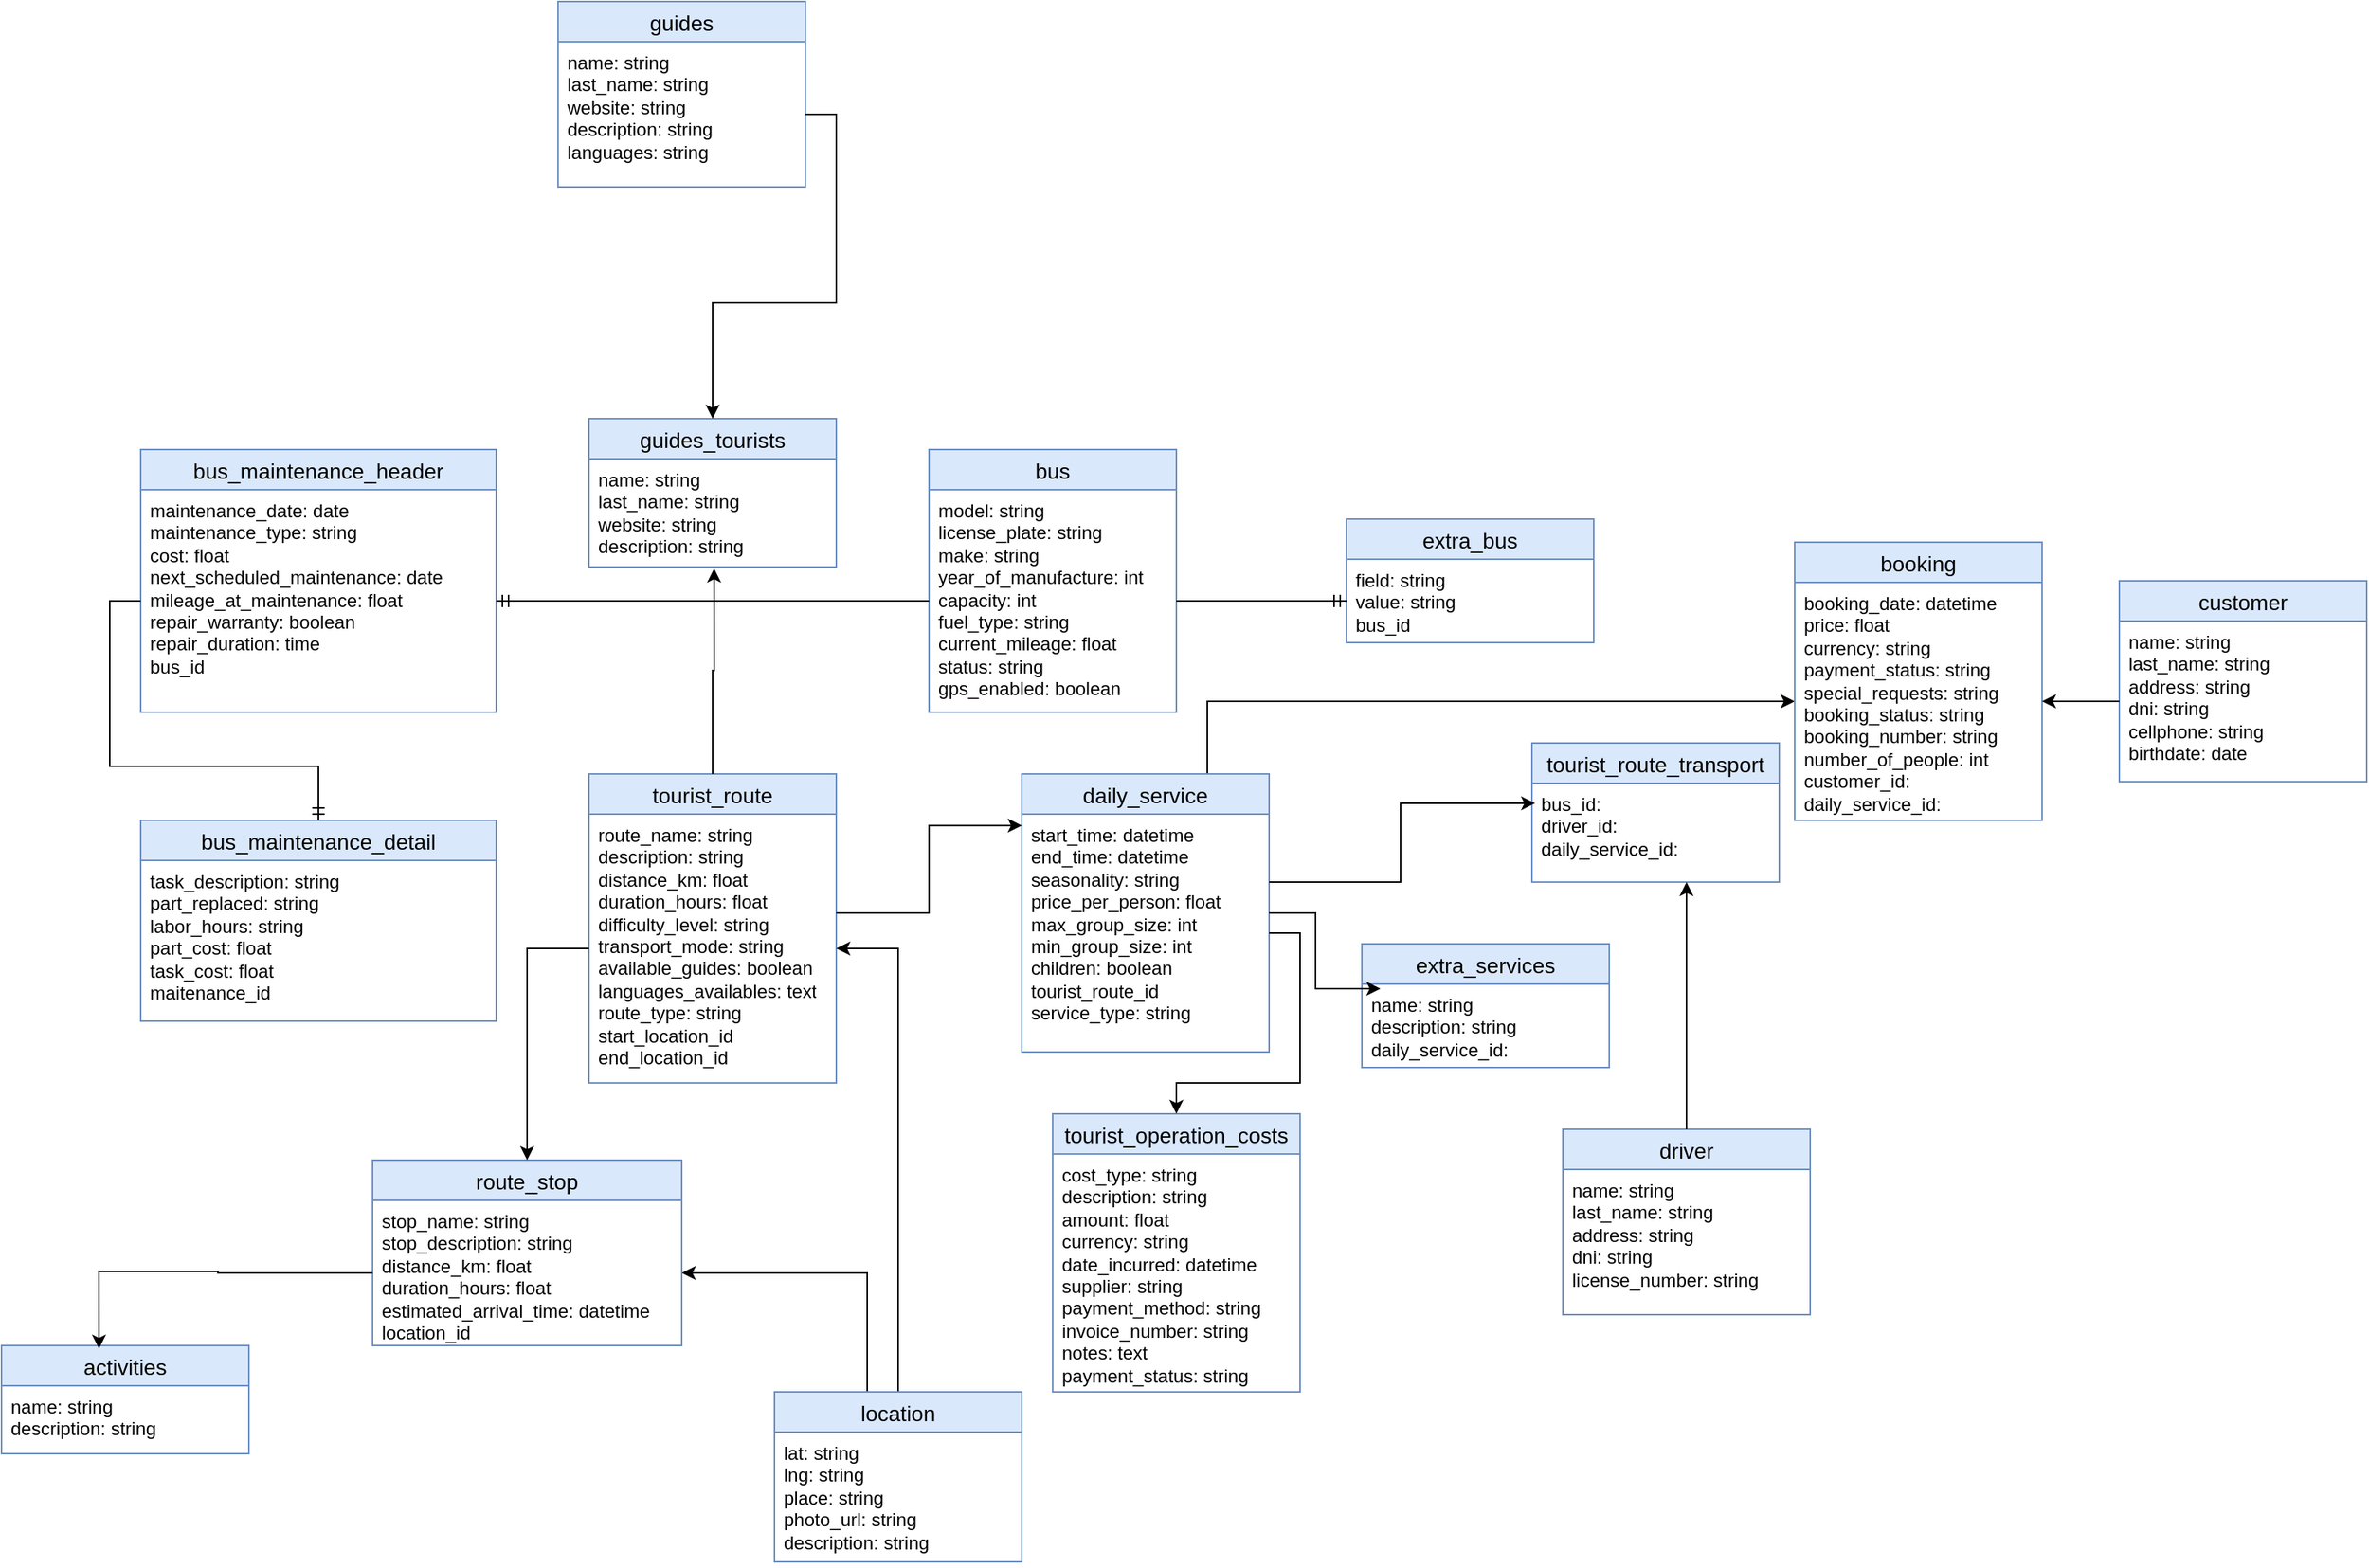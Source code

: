 <mxfile version="24.7.17" pages="2">
  <diagram name="OLTP" id="pw2DA1CM0hwheiT9RxUd">
    <mxGraphModel grid="1" page="1" gridSize="10" guides="1" tooltips="1" connect="1" arrows="1" fold="1" pageScale="1" pageWidth="827" pageHeight="1169" math="0" shadow="0">
      <root>
        <mxCell id="0" />
        <mxCell id="1" parent="0" />
        <mxCell id="cLJOF_U78zOqiGeqpjYq-3" value="driver" style="swimlane;fontStyle=0;childLayout=stackLayout;horizontal=1;startSize=26;horizontalStack=0;resizeParent=1;resizeParentMax=0;resizeLast=0;collapsible=1;marginBottom=0;align=center;fontSize=14;fillColor=#dae8fc;strokeColor=#6c8ebf;" vertex="1" parent="1">
          <mxGeometry x="990" y="490" width="160" height="120" as="geometry" />
        </mxCell>
        <mxCell id="cLJOF_U78zOqiGeqpjYq-4" value="name: string&lt;div&gt;last_name: string&lt;/div&gt;&lt;div&gt;address: string&lt;/div&gt;&lt;div&gt;dni: string&lt;/div&gt;&lt;div&gt;license_number: string&lt;/div&gt;" style="text;strokeColor=none;fillColor=none;spacingLeft=4;spacingRight=4;overflow=hidden;rotatable=0;points=[[0,0.5],[1,0.5]];portConstraint=eastwest;fontSize=12;whiteSpace=wrap;html=1;" vertex="1" parent="cLJOF_U78zOqiGeqpjYq-3">
          <mxGeometry y="26" width="160" height="94" as="geometry" />
        </mxCell>
        <mxCell id="cLJOF_U78zOqiGeqpjYq-7" value="customer" style="swimlane;fontStyle=0;childLayout=stackLayout;horizontal=1;startSize=26;horizontalStack=0;resizeParent=1;resizeParentMax=0;resizeLast=0;collapsible=1;marginBottom=0;align=center;fontSize=14;fillColor=#dae8fc;strokeColor=#6c8ebf;" vertex="1" parent="1">
          <mxGeometry x="1350" y="135" width="160" height="130" as="geometry" />
        </mxCell>
        <mxCell id="cLJOF_U78zOqiGeqpjYq-8" value="name: string&lt;div&gt;last_name: string&lt;/div&gt;&lt;div&gt;address: string&lt;/div&gt;&lt;div&gt;dni: string&lt;/div&gt;&lt;div&gt;cellphone: string&lt;/div&gt;&lt;div&gt;birthdate: date&lt;/div&gt;" style="text;strokeColor=none;fillColor=none;spacingLeft=4;spacingRight=4;overflow=hidden;rotatable=0;points=[[0,0.5],[1,0.5]];portConstraint=eastwest;fontSize=12;whiteSpace=wrap;html=1;" vertex="1" parent="cLJOF_U78zOqiGeqpjYq-7">
          <mxGeometry y="26" width="160" height="104" as="geometry" />
        </mxCell>
        <mxCell id="cLJOF_U78zOqiGeqpjYq-9" value="bus" style="swimlane;fontStyle=0;childLayout=stackLayout;horizontal=1;startSize=26;horizontalStack=0;resizeParent=1;resizeParentMax=0;resizeLast=0;collapsible=1;marginBottom=0;align=center;fontSize=14;fillColor=#dae8fc;strokeColor=#6c8ebf;" vertex="1" parent="1">
          <mxGeometry x="580" y="50" width="160" height="170" as="geometry" />
        </mxCell>
        <mxCell id="cLJOF_U78zOqiGeqpjYq-10" value="model: string&lt;div&gt;license_plate: string&lt;/div&gt;&lt;div&gt;make: string&lt;/div&gt;&lt;div&gt;year_of_manufacture: int&lt;/div&gt;&lt;div&gt;capacity: int&lt;/div&gt;&lt;div&gt;fuel_type: string&lt;/div&gt;&lt;div&gt;current_mileage: float&lt;/div&gt;&lt;div&gt;status: string&lt;/div&gt;&lt;div&gt;gps_enabled: boolean&lt;/div&gt;&lt;div&gt;&lt;br&gt;&lt;/div&gt;" style="text;strokeColor=none;fillColor=none;spacingLeft=4;spacingRight=4;overflow=hidden;rotatable=0;points=[[0,0.5],[1,0.5]];portConstraint=eastwest;fontSize=12;whiteSpace=wrap;html=1;" vertex="1" parent="cLJOF_U78zOqiGeqpjYq-9">
          <mxGeometry y="26" width="160" height="144" as="geometry" />
        </mxCell>
        <mxCell id="cLJOF_U78zOqiGeqpjYq-11" value="extra_bus" style="swimlane;fontStyle=0;childLayout=stackLayout;horizontal=1;startSize=26;horizontalStack=0;resizeParent=1;resizeParentMax=0;resizeLast=0;collapsible=1;marginBottom=0;align=center;fontSize=14;fillColor=#dae8fc;strokeColor=#6c8ebf;" vertex="1" parent="1">
          <mxGeometry x="850" y="95" width="160" height="80" as="geometry" />
        </mxCell>
        <mxCell id="cLJOF_U78zOqiGeqpjYq-12" value="field: string&lt;div&gt;value: string&lt;br&gt;&lt;div&gt;bus_id&lt;/div&gt;&lt;/div&gt;" style="text;strokeColor=none;fillColor=none;spacingLeft=4;spacingRight=4;overflow=hidden;rotatable=0;points=[[0,0.5],[1,0.5]];portConstraint=eastwest;fontSize=12;whiteSpace=wrap;html=1;" vertex="1" parent="cLJOF_U78zOqiGeqpjYq-11">
          <mxGeometry y="26" width="160" height="54" as="geometry" />
        </mxCell>
        <mxCell id="cLJOF_U78zOqiGeqpjYq-14" value="bus_maintenance_header" style="swimlane;fontStyle=0;childLayout=stackLayout;horizontal=1;startSize=26;horizontalStack=0;resizeParent=1;resizeParentMax=0;resizeLast=0;collapsible=1;marginBottom=0;align=center;fontSize=14;fillColor=#dae8fc;strokeColor=#6c8ebf;" vertex="1" parent="1">
          <mxGeometry x="70" y="50" width="230" height="170" as="geometry" />
        </mxCell>
        <mxCell id="cLJOF_U78zOqiGeqpjYq-15" value="&lt;div&gt;maintenance_date: date&lt;/div&gt;&lt;div&gt;maintenance_type: string&lt;/div&gt;&lt;div&gt;cost: float&lt;/div&gt;&lt;div&gt;next_scheduled_maintenance: date&lt;/div&gt;&lt;div&gt;mileage_at_maintenance: float&lt;/div&gt;&lt;div&gt;repair_warranty: boolean&lt;/div&gt;&lt;div&gt;repair_duration: time&lt;/div&gt;&lt;div&gt;bus_id&lt;/div&gt;" style="text;strokeColor=none;fillColor=none;spacingLeft=4;spacingRight=4;overflow=hidden;rotatable=0;points=[[0,0.5],[1,0.5]];portConstraint=eastwest;fontSize=12;whiteSpace=wrap;html=1;" vertex="1" parent="cLJOF_U78zOqiGeqpjYq-14">
          <mxGeometry y="26" width="230" height="144" as="geometry" />
        </mxCell>
        <mxCell id="cLJOF_U78zOqiGeqpjYq-16" value="bus_maintenance_detail" style="swimlane;fontStyle=0;childLayout=stackLayout;horizontal=1;startSize=26;horizontalStack=0;resizeParent=1;resizeParentMax=0;resizeLast=0;collapsible=1;marginBottom=0;align=center;fontSize=14;fillColor=#dae8fc;strokeColor=#6c8ebf;" vertex="1" parent="1">
          <mxGeometry x="70" y="290" width="230" height="130" as="geometry" />
        </mxCell>
        <mxCell id="cLJOF_U78zOqiGeqpjYq-17" value="task_description: string&lt;div&gt;part_replaced: string&lt;/div&gt;&lt;div&gt;labor_hours: string&lt;/div&gt;&lt;div&gt;part_cost: float&lt;/div&gt;&lt;div&gt;task_cost: float&lt;/div&gt;&lt;div&gt;maitenance_id&lt;/div&gt;" style="text;strokeColor=none;fillColor=none;spacingLeft=4;spacingRight=4;overflow=hidden;rotatable=0;points=[[0,0.5],[1,0.5]];portConstraint=eastwest;fontSize=12;whiteSpace=wrap;html=1;" vertex="1" parent="cLJOF_U78zOqiGeqpjYq-16">
          <mxGeometry y="26" width="230" height="104" as="geometry" />
        </mxCell>
        <mxCell id="cLJOF_U78zOqiGeqpjYq-18" style="edgeStyle=orthogonalEdgeStyle;rounded=0;orthogonalLoop=1;jettySize=auto;html=1;endArrow=ERmandOne;endFill=0;" edge="1" parent="1" source="cLJOF_U78zOqiGeqpjYq-15" target="cLJOF_U78zOqiGeqpjYq-16">
          <mxGeometry relative="1" as="geometry" />
        </mxCell>
        <mxCell id="cLJOF_U78zOqiGeqpjYq-19" style="edgeStyle=orthogonalEdgeStyle;rounded=0;orthogonalLoop=1;jettySize=auto;html=1;endArrow=ERmandOne;endFill=0;" edge="1" parent="1" source="cLJOF_U78zOqiGeqpjYq-10" target="cLJOF_U78zOqiGeqpjYq-15">
          <mxGeometry relative="1" as="geometry" />
        </mxCell>
        <mxCell id="cLJOF_U78zOqiGeqpjYq-20" style="edgeStyle=orthogonalEdgeStyle;rounded=0;orthogonalLoop=1;jettySize=auto;html=1;endArrow=ERmandOne;endFill=0;" edge="1" parent="1" source="cLJOF_U78zOqiGeqpjYq-10" target="cLJOF_U78zOqiGeqpjYq-12">
          <mxGeometry relative="1" as="geometry" />
        </mxCell>
        <mxCell id="cLJOF_U78zOqiGeqpjYq-21" value="tourist_route" style="swimlane;fontStyle=0;childLayout=stackLayout;horizontal=1;startSize=26;horizontalStack=0;resizeParent=1;resizeParentMax=0;resizeLast=0;collapsible=1;marginBottom=0;align=center;fontSize=14;fillColor=#dae8fc;strokeColor=#6c8ebf;" vertex="1" parent="1">
          <mxGeometry x="360" y="260" width="160" height="200" as="geometry" />
        </mxCell>
        <mxCell id="cLJOF_U78zOqiGeqpjYq-22" value="&lt;div&gt;route_name: string&lt;/div&gt;&lt;div&gt;description: string&lt;/div&gt;&lt;div&gt;distance_km: float&lt;/div&gt;&lt;div&gt;duration_hours: float&lt;/div&gt;&lt;div&gt;difficulty_level: string&lt;/div&gt;&lt;div&gt;transport_mode: string&lt;/div&gt;&lt;div&gt;available_guides: boolean&lt;/div&gt;&lt;div&gt;languages_availables: text&lt;/div&gt;&lt;div&gt;route_type: string&lt;/div&gt;&lt;div&gt;start_location_id&lt;/div&gt;&lt;div&gt;end_location_id&lt;/div&gt;&lt;div&gt;&lt;br&gt;&lt;/div&gt;" style="text;strokeColor=none;fillColor=none;spacingLeft=4;spacingRight=4;overflow=hidden;rotatable=0;points=[[0,0.5],[1,0.5]];portConstraint=eastwest;fontSize=12;whiteSpace=wrap;html=1;" vertex="1" parent="cLJOF_U78zOqiGeqpjYq-21">
          <mxGeometry y="26" width="160" height="174" as="geometry" />
        </mxCell>
        <mxCell id="cLJOF_U78zOqiGeqpjYq-37" style="edgeStyle=orthogonalEdgeStyle;rounded=0;orthogonalLoop=1;jettySize=auto;html=1;" edge="1" parent="1" source="cLJOF_U78zOqiGeqpjYq-23" target="cLJOF_U78zOqiGeqpjYq-22">
          <mxGeometry relative="1" as="geometry" />
        </mxCell>
        <mxCell id="cLJOF_U78zOqiGeqpjYq-38" style="edgeStyle=orthogonalEdgeStyle;rounded=0;orthogonalLoop=1;jettySize=auto;html=1;" edge="1" parent="1" source="cLJOF_U78zOqiGeqpjYq-23" target="cLJOF_U78zOqiGeqpjYq-27">
          <mxGeometry relative="1" as="geometry">
            <Array as="points">
              <mxPoint x="540" y="583" />
            </Array>
          </mxGeometry>
        </mxCell>
        <mxCell id="cLJOF_U78zOqiGeqpjYq-23" value="location" style="swimlane;fontStyle=0;childLayout=stackLayout;horizontal=1;startSize=26;horizontalStack=0;resizeParent=1;resizeParentMax=0;resizeLast=0;collapsible=1;marginBottom=0;align=center;fontSize=14;fillColor=#dae8fc;strokeColor=#6c8ebf;" vertex="1" parent="1">
          <mxGeometry x="480" y="660" width="160" height="110" as="geometry" />
        </mxCell>
        <mxCell id="cLJOF_U78zOqiGeqpjYq-24" value="&lt;div&gt;lat: string&lt;/div&gt;&lt;div&gt;lng: string&lt;/div&gt;&lt;div&gt;place: string&lt;/div&gt;&lt;div&gt;photo_url: string&lt;/div&gt;&lt;div&gt;description: string&lt;/div&gt;" style="text;strokeColor=none;fillColor=none;spacingLeft=4;spacingRight=4;overflow=hidden;rotatable=0;points=[[0,0.5],[1,0.5]];portConstraint=eastwest;fontSize=12;whiteSpace=wrap;html=1;" vertex="1" parent="cLJOF_U78zOqiGeqpjYq-23">
          <mxGeometry y="26" width="160" height="84" as="geometry" />
        </mxCell>
        <mxCell id="cLJOF_U78zOqiGeqpjYq-26" value="route_stop" style="swimlane;fontStyle=0;childLayout=stackLayout;horizontal=1;startSize=26;horizontalStack=0;resizeParent=1;resizeParentMax=0;resizeLast=0;collapsible=1;marginBottom=0;align=center;fontSize=14;fillColor=#dae8fc;strokeColor=#6c8ebf;" vertex="1" parent="1">
          <mxGeometry x="220" y="510" width="200" height="120" as="geometry" />
        </mxCell>
        <mxCell id="cLJOF_U78zOqiGeqpjYq-27" value="&lt;div&gt;stop_name: string&lt;/div&gt;&lt;div&gt;stop_description: string&lt;/div&gt;&lt;div&gt;distance_km: float&lt;/div&gt;&lt;div&gt;duration_hours: float&lt;/div&gt;&lt;div&gt;estimated_arrival_time: datetime&lt;/div&gt;&lt;div&gt;location_id&lt;/div&gt;" style="text;strokeColor=none;fillColor=none;spacingLeft=4;spacingRight=4;overflow=hidden;rotatable=0;points=[[0,0.5],[1,0.5]];portConstraint=eastwest;fontSize=12;whiteSpace=wrap;html=1;" vertex="1" parent="cLJOF_U78zOqiGeqpjYq-26">
          <mxGeometry y="26" width="200" height="94" as="geometry" />
        </mxCell>
        <mxCell id="cLJOF_U78zOqiGeqpjYq-31" style="edgeStyle=orthogonalEdgeStyle;rounded=0;orthogonalLoop=1;jettySize=auto;html=1;" edge="1" parent="1" source="cLJOF_U78zOqiGeqpjYq-22" target="cLJOF_U78zOqiGeqpjYq-26">
          <mxGeometry relative="1" as="geometry" />
        </mxCell>
        <mxCell id="cLJOF_U78zOqiGeqpjYq-32" value="activities" style="swimlane;fontStyle=0;childLayout=stackLayout;horizontal=1;startSize=26;horizontalStack=0;resizeParent=1;resizeParentMax=0;resizeLast=0;collapsible=1;marginBottom=0;align=center;fontSize=14;fillColor=#dae8fc;strokeColor=#6c8ebf;" vertex="1" parent="1">
          <mxGeometry x="-20" y="630" width="160" height="70" as="geometry" />
        </mxCell>
        <mxCell id="cLJOF_U78zOqiGeqpjYq-33" value="name: string&lt;div&gt;description: string&lt;/div&gt;" style="text;strokeColor=none;fillColor=none;spacingLeft=4;spacingRight=4;overflow=hidden;rotatable=0;points=[[0,0.5],[1,0.5]];portConstraint=eastwest;fontSize=12;whiteSpace=wrap;html=1;" vertex="1" parent="cLJOF_U78zOqiGeqpjYq-32">
          <mxGeometry y="26" width="160" height="44" as="geometry" />
        </mxCell>
        <mxCell id="cLJOF_U78zOqiGeqpjYq-34" style="edgeStyle=orthogonalEdgeStyle;rounded=0;orthogonalLoop=1;jettySize=auto;html=1;entryX=0.394;entryY=0.029;entryDx=0;entryDy=0;entryPerimeter=0;" edge="1" parent="1" source="cLJOF_U78zOqiGeqpjYq-27" target="cLJOF_U78zOqiGeqpjYq-32">
          <mxGeometry relative="1" as="geometry">
            <Array as="points">
              <mxPoint x="120" y="583" />
              <mxPoint x="120" y="582" />
            </Array>
          </mxGeometry>
        </mxCell>
        <mxCell id="cLJOF_U78zOqiGeqpjYq-51" style="edgeStyle=orthogonalEdgeStyle;rounded=0;orthogonalLoop=1;jettySize=auto;html=1;entryX=0;entryY=0.5;entryDx=0;entryDy=0;" edge="1" parent="1" source="cLJOF_U78zOqiGeqpjYq-35" target="cLJOF_U78zOqiGeqpjYq-48">
          <mxGeometry relative="1" as="geometry">
            <Array as="points">
              <mxPoint x="760" y="213" />
            </Array>
          </mxGeometry>
        </mxCell>
        <mxCell id="cLJOF_U78zOqiGeqpjYq-35" value="daily_service" style="swimlane;fontStyle=0;childLayout=stackLayout;horizontal=1;startSize=26;horizontalStack=0;resizeParent=1;resizeParentMax=0;resizeLast=0;collapsible=1;marginBottom=0;align=center;fontSize=14;fillColor=#dae8fc;strokeColor=#6c8ebf;" vertex="1" parent="1">
          <mxGeometry x="640" y="260" width="160" height="180" as="geometry" />
        </mxCell>
        <mxCell id="cLJOF_U78zOqiGeqpjYq-36" value="start_time: datetime&lt;div&gt;end_time: datetime&lt;/div&gt;&lt;div&gt;seasonality: string&lt;/div&gt;&lt;div&gt;price_per_person: float&lt;/div&gt;&lt;div&gt;max_group_size: int&lt;/div&gt;&lt;div&gt;min_group_size: int&lt;/div&gt;&lt;div&gt;children: boolean&lt;/div&gt;&lt;div&gt;tourist_route_id&lt;/div&gt;&lt;div&gt;service_type: string&lt;/div&gt;" style="text;strokeColor=none;fillColor=none;spacingLeft=4;spacingRight=4;overflow=hidden;rotatable=0;points=[[0,0.5],[1,0.5]];portConstraint=eastwest;fontSize=12;whiteSpace=wrap;html=1;" vertex="1" parent="cLJOF_U78zOqiGeqpjYq-35">
          <mxGeometry y="26" width="160" height="154" as="geometry" />
        </mxCell>
        <mxCell id="cLJOF_U78zOqiGeqpjYq-39" style="edgeStyle=orthogonalEdgeStyle;rounded=0;orthogonalLoop=1;jettySize=auto;html=1;entryX=0;entryY=0.048;entryDx=0;entryDy=0;entryPerimeter=0;" edge="1" parent="1" source="cLJOF_U78zOqiGeqpjYq-22" target="cLJOF_U78zOqiGeqpjYq-36">
          <mxGeometry relative="1" as="geometry">
            <Array as="points">
              <mxPoint x="580" y="350" />
              <mxPoint x="580" y="293" />
            </Array>
          </mxGeometry>
        </mxCell>
        <mxCell id="cLJOF_U78zOqiGeqpjYq-40" value="tourist_route_transport" style="swimlane;fontStyle=0;childLayout=stackLayout;horizontal=1;startSize=26;horizontalStack=0;resizeParent=1;resizeParentMax=0;resizeLast=0;collapsible=1;marginBottom=0;align=center;fontSize=14;fillColor=#dae8fc;strokeColor=#6c8ebf;" vertex="1" parent="1">
          <mxGeometry x="970" y="240" width="160" height="90" as="geometry" />
        </mxCell>
        <mxCell id="cLJOF_U78zOqiGeqpjYq-41" value="bus_id:&lt;div&gt;driver_id:&lt;/div&gt;&lt;div&gt;daily_service_id:&lt;/div&gt;" style="text;strokeColor=none;fillColor=none;spacingLeft=4;spacingRight=4;overflow=hidden;rotatable=0;points=[[0,0.5],[1,0.5]];portConstraint=eastwest;fontSize=12;whiteSpace=wrap;html=1;" vertex="1" parent="cLJOF_U78zOqiGeqpjYq-40">
          <mxGeometry y="26" width="160" height="64" as="geometry" />
        </mxCell>
        <mxCell id="cLJOF_U78zOqiGeqpjYq-42" style="edgeStyle=orthogonalEdgeStyle;rounded=0;orthogonalLoop=1;jettySize=auto;html=1;entryX=0.013;entryY=0.203;entryDx=0;entryDy=0;entryPerimeter=0;" edge="1" parent="1" source="cLJOF_U78zOqiGeqpjYq-36" target="cLJOF_U78zOqiGeqpjYq-41">
          <mxGeometry relative="1" as="geometry">
            <Array as="points">
              <mxPoint x="885" y="330" />
              <mxPoint x="885" y="279" />
            </Array>
          </mxGeometry>
        </mxCell>
        <mxCell id="cLJOF_U78zOqiGeqpjYq-43" style="edgeStyle=orthogonalEdgeStyle;rounded=0;orthogonalLoop=1;jettySize=auto;html=1;" edge="1" parent="1" source="cLJOF_U78zOqiGeqpjYq-3">
          <mxGeometry relative="1" as="geometry">
            <mxPoint x="1070" y="330" as="targetPoint" />
            <Array as="points">
              <mxPoint x="1070" y="331" />
            </Array>
          </mxGeometry>
        </mxCell>
        <mxCell id="cLJOF_U78zOqiGeqpjYq-44" value="tourist_operation_costs" style="swimlane;fontStyle=0;childLayout=stackLayout;horizontal=1;startSize=26;horizontalStack=0;resizeParent=1;resizeParentMax=0;resizeLast=0;collapsible=1;marginBottom=0;align=center;fontSize=14;fillColor=#dae8fc;strokeColor=#6c8ebf;" vertex="1" parent="1">
          <mxGeometry x="660" y="480" width="160" height="180" as="geometry" />
        </mxCell>
        <mxCell id="cLJOF_U78zOqiGeqpjYq-45" value="cost_type: string&lt;div&gt;description: string&lt;/div&gt;&lt;div&gt;amount: float&lt;/div&gt;&lt;div&gt;currency: string&lt;/div&gt;&lt;div&gt;date_incurred: datetime&lt;/div&gt;&lt;div&gt;supplier: string&lt;/div&gt;&lt;div&gt;payment_method: string&lt;/div&gt;&lt;div&gt;invoice_number: string&lt;/div&gt;&lt;div&gt;notes: text&lt;/div&gt;&lt;div&gt;payment_status: string&lt;/div&gt;" style="text;strokeColor=none;fillColor=none;spacingLeft=4;spacingRight=4;overflow=hidden;rotatable=0;points=[[0,0.5],[1,0.5]];portConstraint=eastwest;fontSize=12;whiteSpace=wrap;html=1;" vertex="1" parent="cLJOF_U78zOqiGeqpjYq-44">
          <mxGeometry y="26" width="160" height="154" as="geometry" />
        </mxCell>
        <mxCell id="cLJOF_U78zOqiGeqpjYq-46" style="edgeStyle=orthogonalEdgeStyle;rounded=0;orthogonalLoop=1;jettySize=auto;html=1;entryX=0.5;entryY=0;entryDx=0;entryDy=0;" edge="1" parent="1" source="cLJOF_U78zOqiGeqpjYq-36" target="cLJOF_U78zOqiGeqpjYq-44">
          <mxGeometry relative="1" as="geometry" />
        </mxCell>
        <mxCell id="cLJOF_U78zOqiGeqpjYq-47" value="booking" style="swimlane;fontStyle=0;childLayout=stackLayout;horizontal=1;startSize=26;horizontalStack=0;resizeParent=1;resizeParentMax=0;resizeLast=0;collapsible=1;marginBottom=0;align=center;fontSize=14;fillColor=#dae8fc;strokeColor=#6c8ebf;" vertex="1" parent="1">
          <mxGeometry x="1140" y="110" width="160" height="180" as="geometry" />
        </mxCell>
        <mxCell id="cLJOF_U78zOqiGeqpjYq-48" value="booking_date: datetime&lt;div&gt;price: float&lt;/div&gt;&lt;div&gt;currency: string&lt;/div&gt;&lt;div&gt;payment_status: string&lt;/div&gt;&lt;div&gt;special_requests: string&lt;/div&gt;&lt;div&gt;booking_status: string&lt;/div&gt;&lt;div&gt;booking_number: string&lt;/div&gt;&lt;div&gt;number_of_people: int&lt;/div&gt;&lt;div&gt;customer_id:&lt;/div&gt;&lt;div&gt;daily_service_id:&lt;/div&gt;" style="text;strokeColor=none;fillColor=none;spacingLeft=4;spacingRight=4;overflow=hidden;rotatable=0;points=[[0,0.5],[1,0.5]];portConstraint=eastwest;fontSize=12;whiteSpace=wrap;html=1;" vertex="1" parent="cLJOF_U78zOqiGeqpjYq-47">
          <mxGeometry y="26" width="160" height="154" as="geometry" />
        </mxCell>
        <mxCell id="cLJOF_U78zOqiGeqpjYq-50" style="edgeStyle=orthogonalEdgeStyle;rounded=0;orthogonalLoop=1;jettySize=auto;html=1;" edge="1" parent="1" source="cLJOF_U78zOqiGeqpjYq-8" target="cLJOF_U78zOqiGeqpjYq-48">
          <mxGeometry relative="1" as="geometry" />
        </mxCell>
        <mxCell id="cLJOF_U78zOqiGeqpjYq-52" value="extra_services" style="swimlane;fontStyle=0;childLayout=stackLayout;horizontal=1;startSize=26;horizontalStack=0;resizeParent=1;resizeParentMax=0;resizeLast=0;collapsible=1;marginBottom=0;align=center;fontSize=14;fillColor=#dae8fc;strokeColor=#6c8ebf;" vertex="1" parent="1">
          <mxGeometry x="860" y="370" width="160" height="80" as="geometry" />
        </mxCell>
        <mxCell id="cLJOF_U78zOqiGeqpjYq-53" value="&lt;div&gt;name: string&lt;/div&gt;&lt;div&gt;&lt;div&gt;description: string&lt;/div&gt;&lt;/div&gt;&lt;div&gt;daily_service_id:&lt;/div&gt;" style="text;strokeColor=none;fillColor=none;spacingLeft=4;spacingRight=4;overflow=hidden;rotatable=0;points=[[0,0.5],[1,0.5]];portConstraint=eastwest;fontSize=12;whiteSpace=wrap;html=1;" vertex="1" parent="cLJOF_U78zOqiGeqpjYq-52">
          <mxGeometry y="26" width="160" height="54" as="geometry" />
        </mxCell>
        <mxCell id="cLJOF_U78zOqiGeqpjYq-54" style="edgeStyle=orthogonalEdgeStyle;rounded=0;orthogonalLoop=1;jettySize=auto;html=1;entryX=0.075;entryY=0.056;entryDx=0;entryDy=0;entryPerimeter=0;" edge="1" parent="1" source="cLJOF_U78zOqiGeqpjYq-36" target="cLJOF_U78zOqiGeqpjYq-53">
          <mxGeometry relative="1" as="geometry">
            <Array as="points">
              <mxPoint x="830" y="350" />
              <mxPoint x="830" y="399" />
            </Array>
          </mxGeometry>
        </mxCell>
        <mxCell id="cLJOF_U78zOqiGeqpjYq-55" value="guides" style="swimlane;fontStyle=0;childLayout=stackLayout;horizontal=1;startSize=26;horizontalStack=0;resizeParent=1;resizeParentMax=0;resizeLast=0;collapsible=1;marginBottom=0;align=center;fontSize=14;fillColor=#dae8fc;strokeColor=#6c8ebf;" vertex="1" parent="1">
          <mxGeometry x="340" y="-240" width="160" height="120" as="geometry" />
        </mxCell>
        <mxCell id="cLJOF_U78zOqiGeqpjYq-56" value="name: string&lt;div&gt;last_name: string&lt;/div&gt;&lt;div&gt;website: string&lt;/div&gt;&lt;div&gt;description: string&lt;/div&gt;&lt;div&gt;languages: string&lt;/div&gt;" style="text;strokeColor=none;fillColor=none;spacingLeft=4;spacingRight=4;overflow=hidden;rotatable=0;points=[[0,0.5],[1,0.5]];portConstraint=eastwest;fontSize=12;whiteSpace=wrap;html=1;" vertex="1" parent="cLJOF_U78zOqiGeqpjYq-55">
          <mxGeometry y="26" width="160" height="94" as="geometry" />
        </mxCell>
        <mxCell id="cLJOF_U78zOqiGeqpjYq-57" value="guides_tourists" style="swimlane;fontStyle=0;childLayout=stackLayout;horizontal=1;startSize=26;horizontalStack=0;resizeParent=1;resizeParentMax=0;resizeLast=0;collapsible=1;marginBottom=0;align=center;fontSize=14;fillColor=#dae8fc;strokeColor=#6c8ebf;" vertex="1" parent="1">
          <mxGeometry x="360" y="30" width="160" height="96" as="geometry" />
        </mxCell>
        <mxCell id="cLJOF_U78zOqiGeqpjYq-58" value="name: string&lt;div&gt;last_name: string&lt;/div&gt;&lt;div&gt;website: string&lt;/div&gt;&lt;div&gt;description: string&lt;/div&gt;" style="text;strokeColor=none;fillColor=none;spacingLeft=4;spacingRight=4;overflow=hidden;rotatable=0;points=[[0,0.5],[1,0.5]];portConstraint=eastwest;fontSize=12;whiteSpace=wrap;html=1;" vertex="1" parent="cLJOF_U78zOqiGeqpjYq-57">
          <mxGeometry y="26" width="160" height="70" as="geometry" />
        </mxCell>
        <mxCell id="cLJOF_U78zOqiGeqpjYq-59" style="edgeStyle=orthogonalEdgeStyle;rounded=0;orthogonalLoop=1;jettySize=auto;html=1;entryX=0.5;entryY=0;entryDx=0;entryDy=0;" edge="1" parent="1" source="cLJOF_U78zOqiGeqpjYq-56" target="cLJOF_U78zOqiGeqpjYq-57">
          <mxGeometry relative="1" as="geometry" />
        </mxCell>
        <mxCell id="cLJOF_U78zOqiGeqpjYq-60" style="edgeStyle=orthogonalEdgeStyle;rounded=0;orthogonalLoop=1;jettySize=auto;html=1;entryX=0.506;entryY=1.014;entryDx=0;entryDy=0;entryPerimeter=0;" edge="1" parent="1" source="cLJOF_U78zOqiGeqpjYq-21" target="cLJOF_U78zOqiGeqpjYq-58">
          <mxGeometry relative="1" as="geometry" />
        </mxCell>
      </root>
    </mxGraphModel>
  </diagram>
  <diagram id="9Vm94uNkUkTsXMNZ10e5" name="DW">
    <mxGraphModel dx="1024" dy="2923" grid="1" gridSize="10" guides="1" tooltips="1" connect="1" arrows="1" fold="1" page="1" pageScale="1" pageWidth="827" pageHeight="1169" math="0" shadow="0">
      <root>
        <mxCell id="0" />
        <mxCell id="1" parent="0" />
        <mxCell id="O-2L4KxatOeJdAkyZx8x-3" value="DimCustomer" style="swimlane;fontStyle=0;childLayout=stackLayout;horizontal=1;startSize=26;horizontalStack=0;resizeParent=1;resizeParentMax=0;resizeLast=0;collapsible=1;marginBottom=0;align=center;fontSize=14;fillColor=#f8cecc;strokeColor=#b85450;" parent="1" vertex="1">
          <mxGeometry x="1150" y="-270" width="160" height="160" as="geometry" />
        </mxCell>
        <mxCell id="O-2L4KxatOeJdAkyZx8x-4" value="customer_sk: pk&lt;div&gt;customer_id: int&lt;/div&gt;&lt;div&gt;name: string&lt;/div&gt;&lt;div&gt;last_name: string&lt;/div&gt;&lt;div&gt;address: string&lt;/div&gt;&lt;div&gt;dni: string&lt;/div&gt;&lt;div&gt;cellphone: string&lt;/div&gt;&lt;div&gt;birthdate: string&lt;/div&gt;" style="text;strokeColor=none;fillColor=none;spacingLeft=4;spacingRight=4;overflow=hidden;rotatable=0;points=[[0,0.5],[1,0.5]];portConstraint=eastwest;fontSize=12;whiteSpace=wrap;html=1;" parent="O-2L4KxatOeJdAkyZx8x-3" vertex="1">
          <mxGeometry y="26" width="160" height="134" as="geometry" />
        </mxCell>
        <mxCell id="O-2L4KxatOeJdAkyZx8x-51" value="DimDate" style="swimlane;fontStyle=0;childLayout=stackLayout;horizontal=1;startSize=26;horizontalStack=0;resizeParent=1;resizeParentMax=0;resizeLast=0;collapsible=1;marginBottom=0;align=center;fontSize=14;fillColor=#f8cecc;strokeColor=#b85450;" parent="1" vertex="1">
          <mxGeometry x="1081" y="-520" width="190" height="210" as="geometry" />
        </mxCell>
        <mxCell id="O-2L4KxatOeJdAkyZx8x-52" value="DateKey: pk&lt;div&gt;FullDate: date&lt;/div&gt;&lt;div&gt;DayNumberOfWeek: tinyint&lt;/div&gt;&lt;div&gt;DayNameOfWeek: string&lt;/div&gt;&lt;div&gt;DayNumberOfMonth:&amp;nbsp;&lt;span style=&quot;background-color: initial;&quot;&gt;tinyint&lt;/span&gt;&lt;/div&gt;&lt;div&gt;DayNumberOfYear: int&lt;/div&gt;&lt;div&gt;WeekNumberOfYear:&amp;nbsp;&lt;span style=&quot;background-color: initial;&quot;&gt;tinyint&lt;/span&gt;&lt;/div&gt;&lt;div&gt;MonthName: string&lt;/div&gt;&lt;div&gt;MonthNumberOfYear:&amp;nbsp;&lt;span style=&quot;background-color: initial;&quot;&gt;tinyint&lt;/span&gt;&lt;/div&gt;&lt;div&gt;CalendarQuarter:&amp;nbsp;&lt;span style=&quot;background-color: initial;&quot;&gt;tinyint&lt;/span&gt;&lt;/div&gt;&lt;div&gt;CalendarYear: int&lt;/div&gt;&lt;div&gt;CalendarSemester:&amp;nbsp;&lt;span style=&quot;background-color: initial;&quot;&gt;tinyint&lt;/span&gt;&lt;/div&gt;" style="text;strokeColor=none;fillColor=none;spacingLeft=4;spacingRight=4;overflow=hidden;rotatable=0;points=[[0,0.5],[1,0.5]];portConstraint=eastwest;fontSize=12;whiteSpace=wrap;html=1;" parent="O-2L4KxatOeJdAkyZx8x-51" vertex="1">
          <mxGeometry y="26" width="190" height="184" as="geometry" />
        </mxCell>
        <mxCell id="O-2L4KxatOeJdAkyZx8x-57" value="DimDailyService" style="swimlane;fontStyle=0;childLayout=stackLayout;horizontal=1;startSize=26;horizontalStack=0;resizeParent=1;resizeParentMax=0;resizeLast=0;collapsible=1;marginBottom=0;align=center;fontSize=14;fillColor=#f8cecc;strokeColor=#b85450;" parent="1" vertex="1">
          <mxGeometry x="640" y="-900" width="220" height="430" as="geometry" />
        </mxCell>
        <mxCell id="O-2L4KxatOeJdAkyZx8x-58" value="service_sk: pk&lt;div&gt;service_id: int&lt;/div&gt;&lt;div&gt;start_time: datetime&lt;div&gt;end_time: datetime&lt;/div&gt;&lt;div&gt;seasonality: string&lt;/div&gt;&lt;div&gt;price_per_person: float&lt;/div&gt;&lt;div&gt;max_group_size: int&lt;/div&gt;&lt;div&gt;min_group_size: int&lt;/div&gt;&lt;div&gt;children: boolean&lt;/div&gt;&lt;div&gt;service_type: string&lt;/div&gt;&lt;/div&gt;&lt;div&gt;&lt;div&gt;route_name: string&lt;/div&gt;&lt;div&gt;description: string&lt;/div&gt;&lt;div&gt;distance_km: float&lt;/div&gt;&lt;div&gt;duration_hours: float&lt;/div&gt;&lt;div&gt;difficulty_level: string&lt;/div&gt;&lt;div&gt;transport_mode: string&lt;/div&gt;&lt;div&gt;available_guides: boolean&lt;/div&gt;&lt;div&gt;languages_availables: text&lt;/div&gt;&lt;div&gt;route_type: string&lt;/div&gt;&lt;div&gt;orig_lat: decimal&lt;/div&gt;&lt;div&gt;orig_lng: decimal&lt;/div&gt;&lt;div&gt;orig_place: string&lt;/div&gt;&lt;div&gt;orig_description: string&lt;/div&gt;&lt;div&gt;&lt;div&gt;dest_lat: decimal&lt;/div&gt;&lt;div&gt;dest_lng: decimal&lt;/div&gt;&lt;div&gt;dest_place: string&lt;/div&gt;&lt;div&gt;dest_description: string&lt;/div&gt;&lt;div&gt;&lt;br&gt;&lt;/div&gt;&lt;/div&gt;&lt;div&gt;&lt;br&gt;&lt;/div&gt;&lt;/div&gt;" style="text;strokeColor=none;fillColor=none;spacingLeft=4;spacingRight=4;overflow=hidden;rotatable=0;points=[[0,0.5],[1,0.5]];portConstraint=eastwest;fontSize=12;whiteSpace=wrap;html=1;" parent="O-2L4KxatOeJdAkyZx8x-57" vertex="1">
          <mxGeometry y="26" width="220" height="404" as="geometry" />
        </mxCell>
        <mxCell id="O-2L4KxatOeJdAkyZx8x-61" value="FactBooking" style="swimlane;fontStyle=0;childLayout=stackLayout;horizontal=1;startSize=26;horizontalStack=0;resizeParent=1;resizeParentMax=0;resizeLast=0;collapsible=1;marginBottom=0;align=center;fontSize=14;fillColor=#f8cecc;strokeColor=#b85450;" parent="1" vertex="1">
          <mxGeometry x="780" y="-400" width="160" height="190" as="geometry" />
        </mxCell>
        <mxCell id="O-2L4KxatOeJdAkyZx8x-62" value="date_id: int&lt;div&gt;customer_id: int&lt;/div&gt;&lt;div&gt;booking_status: int&lt;/div&gt;&lt;div&gt;payment_status: int&lt;/div&gt;&lt;div&gt;daily_service_id: int&lt;/div&gt;&lt;div&gt;&lt;div&gt;price: float&lt;/div&gt;&lt;div&gt;currency: string&lt;/div&gt;&lt;div&gt;&lt;span style=&quot;background-color: initial;&quot;&gt;special_requests: string&lt;/span&gt;&lt;/div&gt;&lt;div&gt;booking_number: string&lt;/div&gt;&lt;div&gt;number_of_people: int&lt;/div&gt;&lt;/div&gt;" style="text;strokeColor=none;fillColor=none;spacingLeft=4;spacingRight=4;overflow=hidden;rotatable=0;points=[[0,0.5],[1,0.5]];portConstraint=eastwest;fontSize=12;whiteSpace=wrap;html=1;" parent="O-2L4KxatOeJdAkyZx8x-61" vertex="1">
          <mxGeometry y="26" width="160" height="164" as="geometry" />
        </mxCell>
        <mxCell id="FmJ5r7O6Pe5S9-oqRUou-5" value="FactActivity" style="swimlane;fontStyle=0;childLayout=stackLayout;horizontal=1;startSize=26;horizontalStack=0;resizeParent=1;resizeParentMax=0;resizeLast=0;collapsible=1;marginBottom=0;align=center;fontSize=14;fillColor=#dae8fc;strokeColor=#6c8ebf;" parent="1" vertex="1">
          <mxGeometry x="1081" y="-900" width="210" height="210" as="geometry" />
        </mxCell>
        <mxCell id="FmJ5r7O6Pe5S9-oqRUou-6" value="route_stop_sk: pk&lt;br&gt;&lt;div&gt;&lt;span style=&quot;background-color: initial;&quot;&gt;route_stop_id&lt;/span&gt;: int&lt;/div&gt;&lt;div&gt;&lt;div&gt;stop_name: string&lt;/div&gt;&lt;div&gt;stop_description: string&lt;/div&gt;&lt;div&gt;distance_km: float&lt;/div&gt;&lt;div&gt;duration_hours: float&lt;/div&gt;&lt;div&gt;estimated_arrival_time: datetime&lt;/div&gt;&lt;div&gt;lat: decimal&lt;/div&gt;&lt;/div&gt;&lt;div&gt;lng: decimal&lt;/div&gt;&lt;div&gt;description_location: string&lt;/div&gt;&lt;div&gt;place_location: string&lt;/div&gt;&lt;div&gt;route_service_id: int&lt;/div&gt;" style="text;strokeColor=none;fillColor=none;spacingLeft=4;spacingRight=4;overflow=hidden;rotatable=0;points=[[0,0.5],[1,0.5]];portConstraint=eastwest;fontSize=12;whiteSpace=wrap;html=1;" parent="FmJ5r7O6Pe5S9-oqRUou-5" vertex="1">
          <mxGeometry y="26" width="210" height="184" as="geometry" />
        </mxCell>
        <mxCell id="FmJ5r7O6Pe5S9-oqRUou-11" value="FactOperationCost" style="swimlane;fontStyle=0;childLayout=stackLayout;horizontal=1;startSize=26;horizontalStack=0;resizeParent=1;resizeParentMax=0;resizeLast=0;collapsible=1;marginBottom=0;align=center;fontSize=14;fillColor=#dae8fc;strokeColor=#6c8ebf;" parent="1" vertex="1">
          <mxGeometry x="770" y="-1220" width="160" height="240" as="geometry" />
        </mxCell>
        <mxCell id="FmJ5r7O6Pe5S9-oqRUou-12" value="cost_type: string&lt;div&gt;description: string&lt;/div&gt;&lt;div&gt;amount: float&lt;/div&gt;&lt;div&gt;currency: string&lt;/div&gt;&lt;div&gt;date_incurred: datetime&lt;/div&gt;&lt;div&gt;supplier: string&lt;/div&gt;&lt;div&gt;payment_method: string&lt;/div&gt;&lt;div&gt;invoice_number: string&lt;/div&gt;&lt;div&gt;notes: text&lt;/div&gt;&lt;div&gt;payment_status: string&lt;/div&gt;&lt;div&gt;route_service_id: int&lt;br&gt;&lt;/div&gt;&lt;div&gt;bus_id: int&lt;/div&gt;&lt;div&gt;driver_id: int&lt;/div&gt;&lt;div&gt;guide_id: int&lt;/div&gt;" style="text;strokeColor=none;fillColor=none;spacingLeft=4;spacingRight=4;overflow=hidden;rotatable=0;points=[[0,0.5],[1,0.5]];portConstraint=eastwest;fontSize=12;whiteSpace=wrap;html=1;" parent="FmJ5r7O6Pe5S9-oqRUou-11" vertex="1">
          <mxGeometry y="26" width="160" height="214" as="geometry" />
        </mxCell>
        <mxCell id="FmJ5r7O6Pe5S9-oqRUou-13" style="edgeStyle=orthogonalEdgeStyle;rounded=0;orthogonalLoop=1;jettySize=auto;html=1;" parent="1" source="O-2L4KxatOeJdAkyZx8x-58" target="O-2L4KxatOeJdAkyZx8x-61" edge="1">
          <mxGeometry relative="1" as="geometry">
            <Array as="points">
              <mxPoint x="750" y="-440" />
              <mxPoint x="860" y="-440" />
            </Array>
          </mxGeometry>
        </mxCell>
        <mxCell id="FmJ5r7O6Pe5S9-oqRUou-14" style="edgeStyle=orthogonalEdgeStyle;rounded=0;orthogonalLoop=1;jettySize=auto;html=1;entryX=-0.003;entryY=0.717;entryDx=0;entryDy=0;entryPerimeter=0;" parent="1" source="O-2L4KxatOeJdAkyZx8x-58" target="FmJ5r7O6Pe5S9-oqRUou-6" edge="1">
          <mxGeometry relative="1" as="geometry" />
        </mxCell>
        <mxCell id="FmJ5r7O6Pe5S9-oqRUou-18" style="edgeStyle=orthogonalEdgeStyle;rounded=0;orthogonalLoop=1;jettySize=auto;html=1;entryX=0.415;entryY=0.998;entryDx=0;entryDy=0;entryPerimeter=0;" parent="1" source="O-2L4KxatOeJdAkyZx8x-57" target="FmJ5r7O6Pe5S9-oqRUou-12" edge="1">
          <mxGeometry relative="1" as="geometry" />
        </mxCell>
        <mxCell id="FmJ5r7O6Pe5S9-oqRUou-23" style="edgeStyle=orthogonalEdgeStyle;rounded=0;orthogonalLoop=1;jettySize=auto;html=1;" parent="1" source="FmJ5r7O6Pe5S9-oqRUou-19" target="FmJ5r7O6Pe5S9-oqRUou-12" edge="1">
          <mxGeometry relative="1" as="geometry" />
        </mxCell>
        <mxCell id="FmJ5r7O6Pe5S9-oqRUou-19" value="DimBus" style="swimlane;fontStyle=0;childLayout=stackLayout;horizontal=1;startSize=26;horizontalStack=0;resizeParent=1;resizeParentMax=0;resizeLast=0;collapsible=1;marginBottom=0;align=center;fontSize=14;fillColor=#dae8fc;strokeColor=#6c8ebf;" parent="1" vertex="1">
          <mxGeometry x="1060" y="-1187" width="160" height="200" as="geometry" />
        </mxCell>
        <mxCell id="FmJ5r7O6Pe5S9-oqRUou-20" value="&lt;div&gt;bus_sk: pk&lt;/div&gt;&lt;div&gt;bus_id: int&lt;/div&gt;&lt;div&gt;model: string&lt;div&gt;license_plate: string&lt;/div&gt;&lt;div&gt;make: string&lt;/div&gt;&lt;div&gt;year_of_manufacture: int&lt;/div&gt;&lt;div&gt;capacity: int&lt;/div&gt;&lt;div&gt;fuel_type: string&lt;/div&gt;&lt;div&gt;current_mileage: float&lt;/div&gt;&lt;div&gt;status: string&lt;/div&gt;&lt;div&gt;gps_enabled: boolean&lt;/div&gt;&lt;/div&gt;" style="text;strokeColor=none;fillColor=none;spacingLeft=4;spacingRight=4;overflow=hidden;rotatable=0;points=[[0,0.5],[1,0.5]];portConstraint=eastwest;fontSize=12;whiteSpace=wrap;html=1;" parent="FmJ5r7O6Pe5S9-oqRUou-19" vertex="1">
          <mxGeometry y="26" width="160" height="174" as="geometry" />
        </mxCell>
        <mxCell id="FmJ5r7O6Pe5S9-oqRUou-24" style="edgeStyle=orthogonalEdgeStyle;rounded=0;orthogonalLoop=1;jettySize=auto;html=1;" parent="1" source="FmJ5r7O6Pe5S9-oqRUou-21" target="FmJ5r7O6Pe5S9-oqRUou-11" edge="1">
          <mxGeometry relative="1" as="geometry" />
        </mxCell>
        <mxCell id="FmJ5r7O6Pe5S9-oqRUou-21" value="DimDriver" style="swimlane;fontStyle=0;childLayout=stackLayout;horizontal=1;startSize=26;horizontalStack=0;resizeParent=1;resizeParentMax=0;resizeLast=0;collapsible=1;marginBottom=0;align=center;fontSize=14;fillColor=#dae8fc;strokeColor=#6c8ebf;" parent="1" vertex="1">
          <mxGeometry x="770" y="-1410" width="160" height="140" as="geometry" />
        </mxCell>
        <mxCell id="FmJ5r7O6Pe5S9-oqRUou-22" value="&lt;div&gt;driver_sk: pk&lt;/div&gt;&lt;div&gt;driver_id: int&lt;/div&gt;&lt;div&gt;name: string&lt;div&gt;last_name: string&lt;/div&gt;&lt;div&gt;address: string&lt;/div&gt;&lt;div&gt;dni: string&lt;/div&gt;&lt;div&gt;license_number: string&lt;/div&gt;&lt;/div&gt;" style="text;strokeColor=none;fillColor=none;spacingLeft=4;spacingRight=4;overflow=hidden;rotatable=0;points=[[0,0.5],[1,0.5]];portConstraint=eastwest;fontSize=12;whiteSpace=wrap;html=1;" parent="FmJ5r7O6Pe5S9-oqRUou-21" vertex="1">
          <mxGeometry y="26" width="160" height="114" as="geometry" />
        </mxCell>
        <mxCell id="FmJ5r7O6Pe5S9-oqRUou-25" value="FactMaintenanceDetail" style="swimlane;fontStyle=0;childLayout=stackLayout;horizontal=1;startSize=26;horizontalStack=0;resizeParent=1;resizeParentMax=0;resizeLast=0;collapsible=1;marginBottom=0;align=center;fontSize=14;fillColor=#dae8fc;strokeColor=#6c8ebf;" parent="1" vertex="1">
          <mxGeometry x="1444" y="-890" width="210" height="250" as="geometry" />
        </mxCell>
        <mxCell id="FmJ5r7O6Pe5S9-oqRUou-26" value="maintenance_sk: pk&lt;div&gt;maintenance_id: int&lt;/div&gt;&lt;div&gt;&lt;div&gt;maintenance_date_id: int&lt;/div&gt;&lt;div&gt;maintenance_type: string&lt;/div&gt;&lt;div&gt;cost: float&lt;/div&gt;&lt;div&gt;&lt;span style=&quot;background-color: initial;&quot;&gt;task_description: string&lt;/span&gt;&lt;br&gt;&lt;/div&gt;&lt;/div&gt;&lt;div&gt;&lt;div&gt;part_replaced: string&lt;/div&gt;&lt;div&gt;labor_hours: string&lt;/div&gt;&lt;div&gt;part_cost: float&lt;/div&gt;&lt;div&gt;task_cost: float&lt;/div&gt;&lt;/div&gt;&lt;div&gt;bus_id:int&lt;/div&gt;" style="text;strokeColor=none;fillColor=none;spacingLeft=4;spacingRight=4;overflow=hidden;rotatable=0;points=[[0,0.5],[1,0.5]];portConstraint=eastwest;fontSize=12;whiteSpace=wrap;html=1;" parent="FmJ5r7O6Pe5S9-oqRUou-25" vertex="1">
          <mxGeometry y="26" width="210" height="224" as="geometry" />
        </mxCell>
        <mxCell id="FmJ5r7O6Pe5S9-oqRUou-27" style="edgeStyle=orthogonalEdgeStyle;rounded=0;orthogonalLoop=1;jettySize=auto;html=1;entryX=0.5;entryY=0;entryDx=0;entryDy=0;" parent="1" source="FmJ5r7O6Pe5S9-oqRUou-20" target="FmJ5r7O6Pe5S9-oqRUou-25" edge="1">
          <mxGeometry relative="1" as="geometry" />
        </mxCell>
        <mxCell id="FmJ5r7O6Pe5S9-oqRUou-28" style="edgeStyle=orthogonalEdgeStyle;rounded=0;orthogonalLoop=1;jettySize=auto;html=1;entryX=1;entryY=0.369;entryDx=0;entryDy=0;entryPerimeter=0;" parent="1" source="O-2L4KxatOeJdAkyZx8x-52" target="O-2L4KxatOeJdAkyZx8x-62" edge="1">
          <mxGeometry relative="1" as="geometry" />
        </mxCell>
        <mxCell id="FmJ5r7O6Pe5S9-oqRUou-29" value="DimGuide" style="swimlane;fontStyle=0;childLayout=stackLayout;horizontal=1;startSize=26;horizontalStack=0;resizeParent=1;resizeParentMax=0;resizeLast=0;collapsible=1;marginBottom=0;align=center;fontSize=14;fillColor=#dae8fc;strokeColor=#6c8ebf;" parent="1" vertex="1">
          <mxGeometry x="390" y="-1170" width="160" height="140" as="geometry" />
        </mxCell>
        <mxCell id="FmJ5r7O6Pe5S9-oqRUou-30" value="&lt;div&gt;guide_sk: pk&lt;/div&gt;&lt;div&gt;guide_id: int&lt;/div&gt;&lt;div&gt;name: string&lt;div&gt;last_name: string&lt;/div&gt;&lt;div&gt;website: string&lt;/div&gt;&lt;div&gt;description: string&lt;/div&gt;&lt;div&gt;languages: string&lt;/div&gt;&lt;/div&gt;" style="text;strokeColor=none;fillColor=none;spacingLeft=4;spacingRight=4;overflow=hidden;rotatable=0;points=[[0,0.5],[1,0.5]];portConstraint=eastwest;fontSize=12;whiteSpace=wrap;html=1;" parent="FmJ5r7O6Pe5S9-oqRUou-29" vertex="1">
          <mxGeometry y="26" width="160" height="114" as="geometry" />
        </mxCell>
        <mxCell id="FmJ5r7O6Pe5S9-oqRUou-31" style="edgeStyle=orthogonalEdgeStyle;rounded=0;orthogonalLoop=1;jettySize=auto;html=1;" parent="1" source="FmJ5r7O6Pe5S9-oqRUou-30" target="FmJ5r7O6Pe5S9-oqRUou-12" edge="1">
          <mxGeometry relative="1" as="geometry" />
        </mxCell>
        <mxCell id="FmJ5r7O6Pe5S9-oqRUou-33" style="edgeStyle=orthogonalEdgeStyle;rounded=0;orthogonalLoop=1;jettySize=auto;html=1;" parent="1" source="O-2L4KxatOeJdAkyZx8x-4" target="O-2L4KxatOeJdAkyZx8x-62" edge="1">
          <mxGeometry relative="1" as="geometry" />
        </mxCell>
      </root>
    </mxGraphModel>
  </diagram>
</mxfile>
